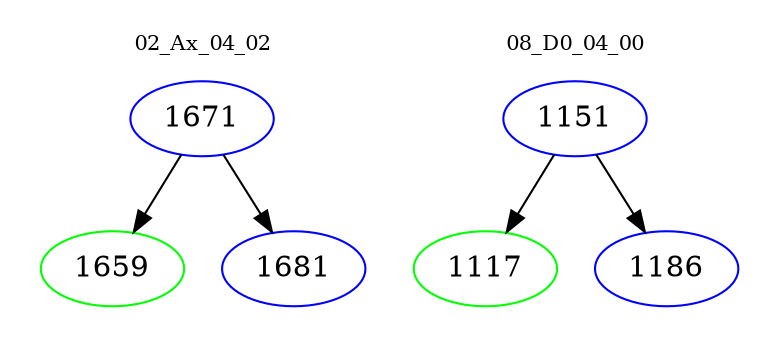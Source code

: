 digraph{
subgraph cluster_0 {
color = white
label = "02_Ax_04_02";
fontsize=10;
T0_1671 [label="1671", color="blue"]
T0_1671 -> T0_1659 [color="black"]
T0_1659 [label="1659", color="green"]
T0_1671 -> T0_1681 [color="black"]
T0_1681 [label="1681", color="blue"]
}
subgraph cluster_1 {
color = white
label = "08_D0_04_00";
fontsize=10;
T1_1151 [label="1151", color="blue"]
T1_1151 -> T1_1117 [color="black"]
T1_1117 [label="1117", color="green"]
T1_1151 -> T1_1186 [color="black"]
T1_1186 [label="1186", color="blue"]
}
}
